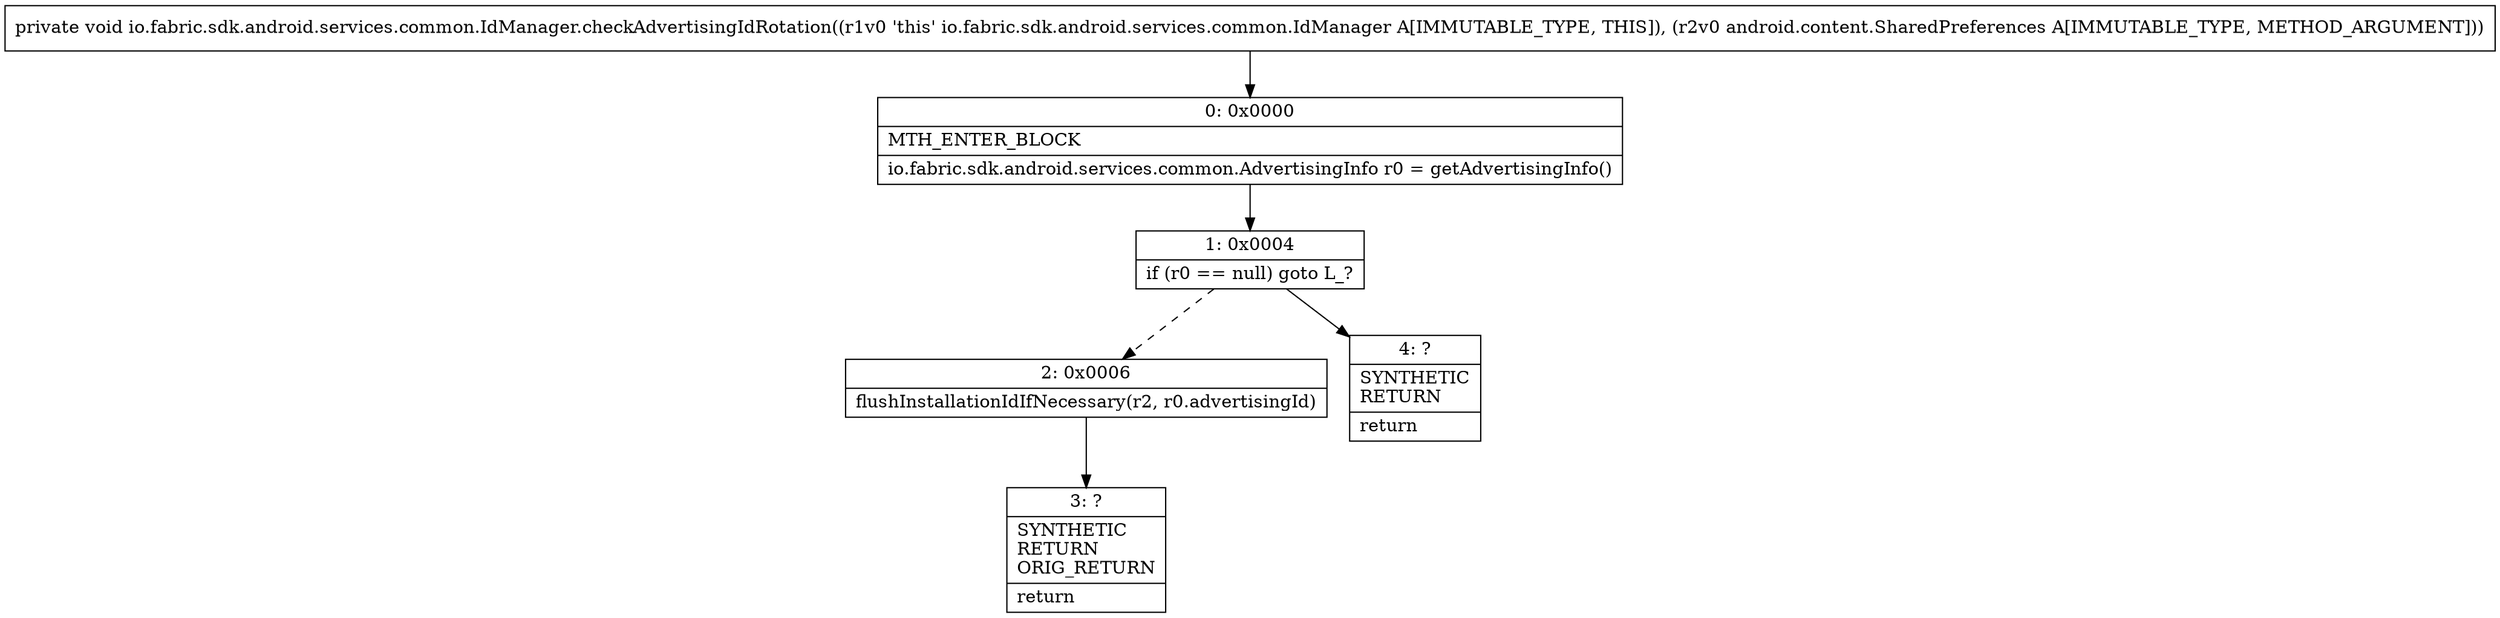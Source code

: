 digraph "CFG forio.fabric.sdk.android.services.common.IdManager.checkAdvertisingIdRotation(Landroid\/content\/SharedPreferences;)V" {
Node_0 [shape=record,label="{0\:\ 0x0000|MTH_ENTER_BLOCK\l|io.fabric.sdk.android.services.common.AdvertisingInfo r0 = getAdvertisingInfo()\l}"];
Node_1 [shape=record,label="{1\:\ 0x0004|if (r0 == null) goto L_?\l}"];
Node_2 [shape=record,label="{2\:\ 0x0006|flushInstallationIdIfNecessary(r2, r0.advertisingId)\l}"];
Node_3 [shape=record,label="{3\:\ ?|SYNTHETIC\lRETURN\lORIG_RETURN\l|return\l}"];
Node_4 [shape=record,label="{4\:\ ?|SYNTHETIC\lRETURN\l|return\l}"];
MethodNode[shape=record,label="{private void io.fabric.sdk.android.services.common.IdManager.checkAdvertisingIdRotation((r1v0 'this' io.fabric.sdk.android.services.common.IdManager A[IMMUTABLE_TYPE, THIS]), (r2v0 android.content.SharedPreferences A[IMMUTABLE_TYPE, METHOD_ARGUMENT])) }"];
MethodNode -> Node_0;
Node_0 -> Node_1;
Node_1 -> Node_2[style=dashed];
Node_1 -> Node_4;
Node_2 -> Node_3;
}

